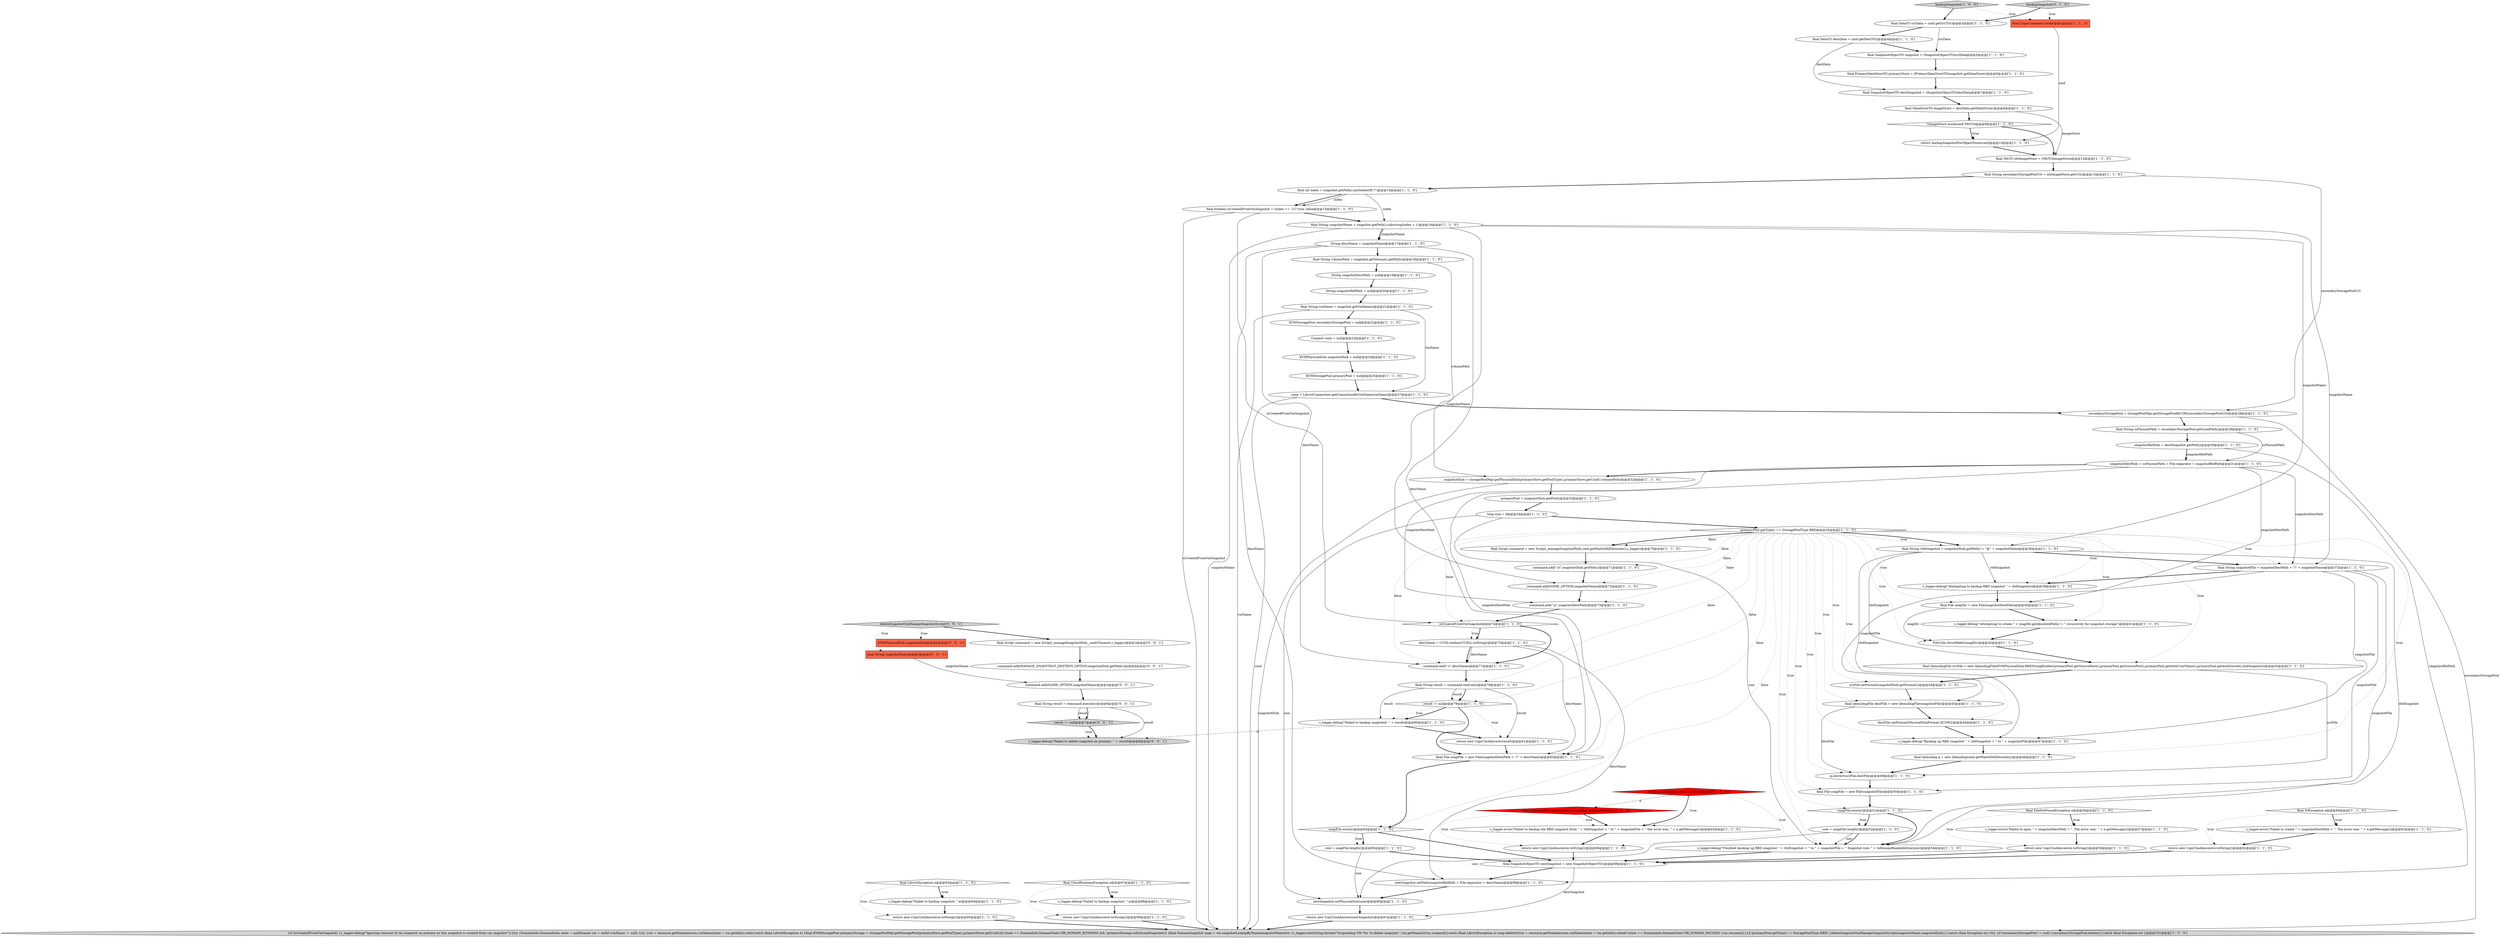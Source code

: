 digraph {
58 [style = filled, label = "final File snapFile = new File(snapshotDestPath + \"/\" + descName)@@@83@@@['1', '1', '0']", fillcolor = white, shape = ellipse image = "AAA0AAABBB1BBB"];
82 [style = filled, label = "backupSnapshot['1', '0', '0']", fillcolor = lightgray, shape = diamond image = "AAA0AAABBB1BBB"];
27 [style = filled, label = "String snapshotDestPath = null@@@19@@@['1', '1', '0']", fillcolor = white, shape = ellipse image = "AAA0AAABBB1BBB"];
92 [style = filled, label = "final String result = command.execute()@@@6@@@['0', '0', '1']", fillcolor = white, shape = ellipse image = "AAA0AAABBB3BBB"];
90 [style = filled, label = "command.add(NAME_OPTION,snapshotName)@@@5@@@['0', '0', '1']", fillcolor = white, shape = ellipse image = "AAA0AAABBB3BBB"];
26 [style = filled, label = "final PrimaryDataStoreTO primaryStore = (PrimaryDataStoreTO)snapshot.getDataStore()@@@6@@@['1', '1', '0']", fillcolor = white, shape = ellipse image = "AAA0AAABBB1BBB"];
51 [style = filled, label = "final NfsTO nfsImageStore = (NfsTO)imageStore@@@12@@@['1', '1', '0']", fillcolor = white, shape = ellipse image = "AAA0AAABBB1BBB"];
71 [style = filled, label = "final String result = command.execute()@@@78@@@['1', '1', '0']", fillcolor = white, shape = ellipse image = "AAA0AAABBB1BBB"];
35 [style = filled, label = "return new CopyCmdAnswer(e.toString())@@@58@@@['1', '1', '0']", fillcolor = white, shape = ellipse image = "AAA0AAABBB1BBB"];
37 [style = filled, label = "return new CopyCmdAnswer(e.toString())@@@95@@@['1', '1', '0']", fillcolor = white, shape = ellipse image = "AAA0AAABBB1BBB"];
44 [style = filled, label = "s_logger.debug(\"Failed to backup snapshot: \",e)@@@98@@@['1', '1', '0']", fillcolor = white, shape = ellipse image = "AAA0AAABBB1BBB"];
65 [style = filled, label = "final SnapshotObjectTO destSnapshot = (SnapshotObjectTO)destData@@@7@@@['1', '1', '0']", fillcolor = white, shape = ellipse image = "AAA0AAABBB1BBB"];
2 [style = filled, label = "s_logger.error(\"Failed to backup the RBD snapshot from \" + rbdSnapshot + \" to \" + snapshotFile + \" the error was: \" + e.getMessage())@@@65@@@['1', '1', '0']", fillcolor = white, shape = ellipse image = "AAA0AAABBB1BBB"];
17 [style = filled, label = "{if (isCreatedFromVmSnapshot) {s_logger.debug(\"Ignoring removal of vm snapshot on primary as this snapshot is created from vm snapshot\")}{try {DomainInfo.DomainState state = nullDomain vm = nullif (vmName != null) {try {vm = resource.getDomain(conn,vmName)state = vm.getInfo().state}catch (final LibvirtException e) }final KVMStoragePool primaryStorage = storagePoolMgr.getStoragePool(primaryStore.getPoolType(),primaryStore.getUuid())if (state == DomainInfo.DomainState.VIR_DOMAIN_RUNNING && !primaryStorage.isExternalSnapshot()) {final DomainSnapshot snap = vm.snapshotLookupByName(snapshotName)try {s_logger.info(String.format(\"Suspending VM '%s' to delete snapshot,\",vm.getName()))vm.suspend()}catch (final LibvirtException e) snap.delete(0)vm = resource.getDomain(conn,vmName)state = vm.getInfo().stateif (state == DomainInfo.DomainState.VIR_DOMAIN_PAUSED) {vm.resume()}}{if (primaryPool.getType() != StoragePoolType.RBD) {deleteSnapshotViaManageSnapshotScript(snapshotName,snapshotDisk)}}}catch (final Exception ex) }try {if (secondaryStoragePool != null) {secondaryStoragePool.delete()}}catch (final Exception ex) }@@@101@@@['1', '1', '0']", fillcolor = lightgray, shape = ellipse image = "AAA0AAABBB1BBB"];
45 [style = filled, label = "command.add(\"-t\",descName)@@@77@@@['1', '1', '0']", fillcolor = white, shape = ellipse image = "AAA0AAABBB1BBB"];
75 [style = filled, label = "isCreatedFromVmSnapshot@@@74@@@['1', '1', '0']", fillcolor = white, shape = diamond image = "AAA0AAABBB1BBB"];
22 [style = filled, label = "final String rbdSnapshot = snapshotDisk.getPath() + \"@\" + snapshotName@@@36@@@['1', '1', '0']", fillcolor = white, shape = ellipse image = "AAA0AAABBB1BBB"];
62 [style = filled, label = "snapshotRelPath = destSnapshot.getPath()@@@30@@@['1', '1', '0']", fillcolor = white, shape = ellipse image = "AAA0AAABBB1BBB"];
8 [style = filled, label = "final FileNotFoundException e@@@56@@@['1', '1', '0']", fillcolor = white, shape = diamond image = "AAA0AAABBB1BBB"];
86 [style = filled, label = "KVMPhysicalDisk snapshotDisk@@@2@@@['0', '0', '1']", fillcolor = tomato, shape = box image = "AAA0AAABBB3BBB"];
70 [style = filled, label = "KVMStoragePool primaryPool = null@@@25@@@['1', '1', '0']", fillcolor = white, shape = ellipse image = "AAA0AAABBB1BBB"];
20 [style = filled, label = "final QemuImgFile destFile = new QemuImgFile(snapshotFile)@@@45@@@['1', '1', '0']", fillcolor = white, shape = ellipse image = "AAA0AAABBB1BBB"];
34 [style = filled, label = "KVMStoragePool secondaryStoragePool = null@@@22@@@['1', '1', '0']", fillcolor = white, shape = ellipse image = "AAA0AAABBB1BBB"];
61 [style = filled, label = "s_logger.debug(\"Attempting to create \" + snapDir.getAbsolutePath() + \" recursively for snapshot storage\")@@@41@@@['1', '1', '0']", fillcolor = white, shape = ellipse image = "AAA0AAABBB1BBB"];
11 [style = filled, label = "command.add(\"-b\",snapshotDisk.getPath())@@@71@@@['1', '1', '0']", fillcolor = white, shape = ellipse image = "AAA0AAABBB1BBB"];
41 [style = filled, label = "srcFile.setFormat(snapshotDisk.getFormat())@@@44@@@['1', '1', '0']", fillcolor = white, shape = ellipse image = "AAA0AAABBB1BBB"];
69 [style = filled, label = "command.add(\"-p\",snapshotDestPath)@@@73@@@['1', '1', '0']", fillcolor = white, shape = ellipse image = "AAA0AAABBB1BBB"];
84 [style = filled, label = "final QemuImgException|LibvirtException e@@@64@@@['0', '1', '0']", fillcolor = red, shape = diamond image = "AAA1AAABBB2BBB"];
63 [style = filled, label = "snapFile.exists()@@@84@@@['1', '1', '0']", fillcolor = white, shape = diamond image = "AAA0AAABBB1BBB"];
12 [style = filled, label = "return new CopyCmdAnswer(e.toString())@@@99@@@['1', '1', '0']", fillcolor = white, shape = ellipse image = "AAA0AAABBB1BBB"];
85 [style = filled, label = "backupSnapshot['0', '1', '0']", fillcolor = lightgray, shape = diamond image = "AAA0AAABBB2BBB"];
39 [style = filled, label = "final String secondaryStoragePoolUrl = nfsImageStore.getUrl()@@@13@@@['1', '1', '0']", fillcolor = white, shape = ellipse image = "AAA0AAABBB1BBB"];
13 [style = filled, label = "size = snapFile.length()@@@85@@@['1', '1', '0']", fillcolor = white, shape = ellipse image = "AAA0AAABBB1BBB"];
32 [style = filled, label = "newSnapshot.setPhysicalSize(size)@@@90@@@['1', '1', '0']", fillcolor = white, shape = ellipse image = "AAA0AAABBB1BBB"];
38 [style = filled, label = "final DataStoreTO imageStore = destData.getDataStore()@@@8@@@['1', '1', '0']", fillcolor = white, shape = ellipse image = "AAA0AAABBB1BBB"];
31 [style = filled, label = "command.add(NAME_OPTION,snapshotName)@@@72@@@['1', '1', '0']", fillcolor = white, shape = ellipse image = "AAA0AAABBB1BBB"];
89 [style = filled, label = "s_logger.debug(\"Failed to delete snapshot on primary: \" + result)@@@8@@@['0', '0', '1']", fillcolor = lightgray, shape = ellipse image = "AAA0AAABBB3BBB"];
28 [style = filled, label = "final int index = snapshot.getPath().lastIndexOf(\"/\")@@@14@@@['1', '1', '0']", fillcolor = white, shape = ellipse image = "AAA0AAABBB1BBB"];
74 [style = filled, label = "final CloudRuntimeException e@@@97@@@['1', '1', '0']", fillcolor = white, shape = diamond image = "AAA0AAABBB1BBB"];
19 [style = filled, label = "FileUtils.forceMkdir(snapDir)@@@42@@@['1', '1', '0']", fillcolor = white, shape = ellipse image = "AAA0AAABBB1BBB"];
3 [style = filled, label = "descName = UUID.randomUUID().toString()@@@75@@@['1', '1', '0']", fillcolor = white, shape = ellipse image = "AAA0AAABBB1BBB"];
47 [style = filled, label = "final QemuImg q = new QemuImg(cmd.getWaitInMillSeconds())@@@48@@@['1', '1', '0']", fillcolor = white, shape = ellipse image = "AAA0AAABBB1BBB"];
76 [style = filled, label = "final File snapDir = new File(snapshotDestPath)@@@40@@@['1', '1', '0']", fillcolor = white, shape = ellipse image = "AAA0AAABBB1BBB"];
83 [style = filled, label = "final QemuImgFile srcFile = new QemuImgFile(KVMPhysicalDisk.RBDStringBuilder(primaryPool.getSourceHost(),primaryPool.getSourcePort(),primaryPool.getAuthUserName(),primaryPool.getAuthSecret(),rbdSnapshot))@@@43@@@['1', '1', '0']", fillcolor = white, shape = ellipse image = "AAA0AAABBB1BBB"];
80 [style = filled, label = "s_logger.error(\"Failed to open \" + snapshotDestPath + \". The error was: \" + e.getMessage())@@@57@@@['1', '1', '0']", fillcolor = white, shape = ellipse image = "AAA0AAABBB1BBB"];
10 [style = filled, label = "return new CopyCmdAnswer(e.toString())@@@62@@@['1', '1', '0']", fillcolor = white, shape = ellipse image = "AAA0AAABBB1BBB"];
77 [style = filled, label = "String snapshotRelPath = null@@@20@@@['1', '1', '0']", fillcolor = white, shape = ellipse image = "AAA0AAABBB1BBB"];
29 [style = filled, label = "s_logger.debug(\"Backing up RBD snapshot \" + rbdSnapshot + \" to \" + snapshotFile)@@@47@@@['1', '1', '0']", fillcolor = white, shape = ellipse image = "AAA0AAABBB1BBB"];
72 [style = filled, label = "final QemuImgException e@@@64@@@['1', '0', '0']", fillcolor = red, shape = diamond image = "AAA1AAABBB1BBB"];
23 [style = filled, label = "final String snapshotName = snapshot.getPath().substring(index + 1)@@@16@@@['1', '1', '0']", fillcolor = white, shape = ellipse image = "AAA0AAABBB1BBB"];
21 [style = filled, label = "secondaryStoragePool = storagePoolMgr.getStoragePoolByURI(secondaryStoragePoolUrl)@@@28@@@['1', '1', '0']", fillcolor = white, shape = ellipse image = "AAA0AAABBB1BBB"];
18 [style = filled, label = "final DataTO srcData = cmd.getSrcTO()@@@3@@@['1', '1', '0']", fillcolor = white, shape = ellipse image = "AAA0AAABBB1BBB"];
53 [style = filled, label = "q.convert(srcFile,destFile)@@@49@@@['1', '1', '0']", fillcolor = white, shape = ellipse image = "AAA0AAABBB1BBB"];
56 [style = filled, label = "final String ssPmountPath = secondaryStoragePool.getLocalPath()@@@29@@@['1', '1', '0']", fillcolor = white, shape = ellipse image = "AAA0AAABBB1BBB"];
46 [style = filled, label = "destFile.setFormat(PhysicalDiskFormat.QCOW2)@@@46@@@['1', '1', '0']", fillcolor = white, shape = ellipse image = "AAA0AAABBB1BBB"];
33 [style = filled, label = "primaryPool.getType() == StoragePoolType.RBD@@@35@@@['1', '1', '0']", fillcolor = white, shape = diamond image = "AAA0AAABBB1BBB"];
6 [style = filled, label = "final File snapFile = new File(snapshotFile)@@@50@@@['1', '1', '0']", fillcolor = white, shape = ellipse image = "AAA0AAABBB1BBB"];
16 [style = filled, label = "final CopyCommand cmd@@@2@@@['1', '1', '0']", fillcolor = tomato, shape = box image = "AAA0AAABBB1BBB"];
88 [style = filled, label = "command.add(MANAGE_SNAPSTHOT_DESTROY_OPTION,snapshotDisk.getPath())@@@4@@@['0', '0', '1']", fillcolor = white, shape = ellipse image = "AAA0AAABBB3BBB"];
43 [style = filled, label = "s_logger.error(\"Failed to create \" + snapshotDestPath + \". The error was: \" + e.getMessage())@@@61@@@['1', '1', '0']", fillcolor = white, shape = ellipse image = "AAA0AAABBB1BBB"];
30 [style = filled, label = "final boolean isCreatedFromVmSnapshot = (index == -1)? true: false@@@15@@@['1', '1', '0']", fillcolor = white, shape = ellipse image = "AAA0AAABBB1BBB"];
66 [style = filled, label = "final String snapshotFile = snapshotDestPath + \"/\" + snapshotName@@@37@@@['1', '1', '0']", fillcolor = white, shape = ellipse image = "AAA0AAABBB1BBB"];
50 [style = filled, label = "final DataTO destData = cmd.getDestTO()@@@4@@@['1', '1', '0']", fillcolor = white, shape = ellipse image = "AAA0AAABBB1BBB"];
59 [style = filled, label = "final IOException e@@@60@@@['1', '1', '0']", fillcolor = white, shape = diamond image = "AAA0AAABBB1BBB"];
94 [style = filled, label = "result != null@@@7@@@['0', '0', '1']", fillcolor = lightgray, shape = diamond image = "AAA0AAABBB3BBB"];
24 [style = filled, label = "String descName = snapshotName@@@17@@@['1', '1', '0']", fillcolor = white, shape = ellipse image = "AAA0AAABBB1BBB"];
81 [style = filled, label = "s_logger.debug(\"Attempting to backup RBD snapshot \" + rbdSnapshot)@@@39@@@['1', '1', '0']", fillcolor = white, shape = ellipse image = "AAA0AAABBB1BBB"];
14 [style = filled, label = "conn = LibvirtConnection.getConnectionByVmName(vmName)@@@27@@@['1', '1', '0']", fillcolor = white, shape = ellipse image = "AAA0AAABBB1BBB"];
9 [style = filled, label = "snapshotDestPath = ssPmountPath + File.separator + snapshotRelPath@@@31@@@['1', '1', '0']", fillcolor = white, shape = ellipse image = "AAA0AAABBB1BBB"];
67 [style = filled, label = "!(imageStore instanceof NfsTO)@@@9@@@['1', '1', '0']", fillcolor = white, shape = diamond image = "AAA0AAABBB1BBB"];
49 [style = filled, label = "primaryPool = snapshotDisk.getPool()@@@33@@@['1', '1', '0']", fillcolor = white, shape = ellipse image = "AAA0AAABBB1BBB"];
93 [style = filled, label = "final Script command = new Script(_manageSnapshotPath,_cmdsTimeout,s_logger)@@@3@@@['0', '0', '1']", fillcolor = white, shape = ellipse image = "AAA0AAABBB3BBB"];
1 [style = filled, label = "return new CopyCmdAnswer(result)@@@81@@@['1', '1', '0']", fillcolor = white, shape = ellipse image = "AAA0AAABBB1BBB"];
79 [style = filled, label = "s_logger.debug(\"Finished backing up RBD snapshot \" + rbdSnapshot + \" to \" + snapshotFile + \" Snapshot size: \" + toHumanReadableSize(size))@@@54@@@['1', '1', '0']", fillcolor = white, shape = ellipse image = "AAA0AAABBB1BBB"];
68 [style = filled, label = "newSnapshot.setPath(snapshotRelPath + File.separator + descName)@@@89@@@['1', '1', '0']", fillcolor = white, shape = ellipse image = "AAA0AAABBB1BBB"];
78 [style = filled, label = "size = snapFile.length()@@@52@@@['1', '1', '0']", fillcolor = white, shape = ellipse image = "AAA0AAABBB1BBB"];
57 [style = filled, label = "return new CopyCmdAnswer(e.toString())@@@66@@@['1', '1', '0']", fillcolor = white, shape = ellipse image = "AAA0AAABBB1BBB"];
15 [style = filled, label = "return new CopyCmdAnswer(newSnapshot)@@@91@@@['1', '1', '0']", fillcolor = white, shape = ellipse image = "AAA0AAABBB1BBB"];
64 [style = filled, label = "snapshotDisk = storagePoolMgr.getPhysicalDisk(primaryStore.getPoolType(),primaryStore.getUuid(),volumePath)@@@32@@@['1', '1', '0']", fillcolor = white, shape = ellipse image = "AAA0AAABBB1BBB"];
0 [style = filled, label = "final String volumePath = snapshot.getVolume().getPath()@@@18@@@['1', '1', '0']", fillcolor = white, shape = ellipse image = "AAA0AAABBB1BBB"];
25 [style = filled, label = "final LibvirtException e@@@93@@@['1', '1', '0']", fillcolor = white, shape = diamond image = "AAA0AAABBB1BBB"];
42 [style = filled, label = "final SnapshotObjectTO snapshot = (SnapshotObjectTO)srcData@@@5@@@['1', '1', '0']", fillcolor = white, shape = ellipse image = "AAA0AAABBB1BBB"];
60 [style = filled, label = "result != null@@@79@@@['1', '1', '0']", fillcolor = white, shape = diamond image = "AAA0AAABBB1BBB"];
48 [style = filled, label = "final SnapshotObjectTO newSnapshot = new SnapshotObjectTO()@@@88@@@['1', '1', '0']", fillcolor = white, shape = ellipse image = "AAA0AAABBB1BBB"];
40 [style = filled, label = "final String vmName = snapshot.getVmName()@@@21@@@['1', '1', '0']", fillcolor = white, shape = ellipse image = "AAA0AAABBB1BBB"];
87 [style = filled, label = "final String snapshotName@@@2@@@['0', '0', '1']", fillcolor = tomato, shape = box image = "AAA0AAABBB3BBB"];
54 [style = filled, label = "snapFile.exists()@@@51@@@['1', '1', '0']", fillcolor = white, shape = diamond image = "AAA0AAABBB1BBB"];
73 [style = filled, label = "s_logger.debug(\"Failed to backup snaptshot: \" + result)@@@80@@@['1', '1', '0']", fillcolor = white, shape = ellipse image = "AAA0AAABBB1BBB"];
36 [style = filled, label = "final Script command = new Script(_manageSnapshotPath,cmd.getWaitInMillSeconds(),s_logger)@@@70@@@['1', '1', '0']", fillcolor = white, shape = ellipse image = "AAA0AAABBB1BBB"];
91 [style = filled, label = "deleteSnapshotViaManageSnapshotScript['0', '0', '1']", fillcolor = lightgray, shape = diamond image = "AAA0AAABBB3BBB"];
52 [style = filled, label = "Connect conn = null@@@23@@@['1', '1', '0']", fillcolor = white, shape = ellipse image = "AAA0AAABBB1BBB"];
7 [style = filled, label = "s_logger.debug(\"Failed to backup snapshot: \",e)@@@94@@@['1', '1', '0']", fillcolor = white, shape = ellipse image = "AAA0AAABBB1BBB"];
4 [style = filled, label = "return backupSnapshotForObjectStore(cmd)@@@10@@@['1', '1', '0']", fillcolor = white, shape = ellipse image = "AAA0AAABBB1BBB"];
55 [style = filled, label = "KVMPhysicalDisk snapshotDisk = null@@@24@@@['1', '1', '0']", fillcolor = white, shape = ellipse image = "AAA0AAABBB1BBB"];
5 [style = filled, label = "long size = 0@@@34@@@['1', '1', '0']", fillcolor = white, shape = ellipse image = "AAA0AAABBB1BBB"];
33->66 [style = dotted, label="true"];
33->75 [style = dotted, label="false"];
35->48 [style = bold, label=""];
62->68 [style = solid, label="snapshotRelPath"];
63->48 [style = bold, label=""];
73->89 [style = dashed, label="0"];
9->76 [style = solid, label="snapshotDestPath"];
5->32 [style = solid, label="size"];
22->79 [style = solid, label="rbdSnapshot"];
61->19 [style = bold, label=""];
22->81 [style = solid, label="rbdSnapshot"];
76->61 [style = bold, label=""];
72->84 [style = dashed, label="0"];
52->55 [style = bold, label=""];
91->86 [style = dotted, label="true"];
33->63 [style = dotted, label="false"];
71->73 [style = solid, label="result"];
41->20 [style = bold, label=""];
71->60 [style = bold, label=""];
36->11 [style = bold, label=""];
3->68 [style = solid, label="descName"];
26->65 [style = bold, label=""];
64->17 [style = solid, label="snapshotDisk"];
15->17 [style = bold, label=""];
85->16 [style = dotted, label="true"];
21->56 [style = bold, label=""];
76->19 [style = solid, label="snapDir"];
83->53 [style = solid, label="srcFile"];
62->9 [style = bold, label=""];
67->4 [style = bold, label=""];
23->17 [style = solid, label="snapshotName"];
51->39 [style = bold, label=""];
82->18 [style = bold, label=""];
72->57 [style = dotted, label="true"];
63->13 [style = bold, label=""];
75->3 [style = dotted, label="true"];
54->78 [style = bold, label=""];
82->16 [style = dotted, label="true"];
27->77 [style = bold, label=""];
74->44 [style = dotted, label="true"];
9->69 [style = solid, label="snapshotDestPath"];
78->79 [style = solid, label="size"];
20->53 [style = solid, label="destFile"];
92->89 [style = solid, label="result"];
79->48 [style = bold, label=""];
29->47 [style = bold, label=""];
5->79 [style = solid, label="size"];
18->42 [style = solid, label="srcData"];
31->69 [style = bold, label=""];
47->53 [style = bold, label=""];
84->2 [style = bold, label=""];
9->64 [style = bold, label=""];
72->2 [style = bold, label=""];
94->89 [style = bold, label=""];
88->90 [style = bold, label=""];
28->30 [style = bold, label=""];
77->40 [style = bold, label=""];
5->33 [style = bold, label=""];
68->32 [style = bold, label=""];
63->13 [style = dotted, label="true"];
24->0 [style = bold, label=""];
72->2 [style = dotted, label="true"];
6->54 [style = bold, label=""];
59->10 [style = dotted, label="true"];
34->52 [style = bold, label=""];
7->37 [style = bold, label=""];
40->14 [style = solid, label="vmName"];
56->62 [style = bold, label=""];
33->11 [style = dotted, label="false"];
10->48 [style = bold, label=""];
40->34 [style = bold, label=""];
75->45 [style = bold, label=""];
33->61 [style = dotted, label="true"];
23->31 [style = solid, label="snapshotName"];
25->7 [style = bold, label=""];
44->12 [style = bold, label=""];
71->1 [style = solid, label="result"];
28->23 [style = solid, label="index"];
16->4 [style = solid, label="cmd"];
18->50 [style = bold, label=""];
45->71 [style = bold, label=""];
58->63 [style = bold, label=""];
14->17 [style = solid, label="conn"];
1->58 [style = bold, label=""];
40->17 [style = solid, label="vmName"];
65->38 [style = bold, label=""];
60->1 [style = dotted, label="true"];
33->76 [style = dotted, label="true"];
33->36 [style = bold, label=""];
33->83 [style = dotted, label="true"];
74->12 [style = dotted, label="true"];
33->71 [style = dotted, label="false"];
43->10 [style = bold, label=""];
13->32 [style = solid, label="size"];
67->51 [style = bold, label=""];
28->30 [style = solid, label="index"];
49->5 [style = bold, label=""];
84->2 [style = dotted, label="true"];
59->43 [style = bold, label=""];
14->21 [style = bold, label=""];
90->92 [style = bold, label=""];
50->65 [style = solid, label="destData"];
33->81 [style = dotted, label="true"];
33->6 [style = dotted, label="true"];
66->20 [style = solid, label="snapshotFile"];
38->51 [style = solid, label="imageStore"];
70->14 [style = bold, label=""];
8->35 [style = dotted, label="true"];
74->44 [style = bold, label=""];
87->90 [style = solid, label="snapshotName"];
3->45 [style = bold, label=""];
78->79 [style = bold, label=""];
12->17 [style = bold, label=""];
67->4 [style = dotted, label="true"];
24->45 [style = solid, label="descName"];
69->75 [style = bold, label=""];
13->48 [style = bold, label=""];
23->66 [style = solid, label="snapshotName"];
33->47 [style = dotted, label="true"];
54->78 [style = dotted, label="true"];
46->29 [style = bold, label=""];
25->7 [style = dotted, label="true"];
9->66 [style = solid, label="snapshotDestPath"];
91->87 [style = dotted, label="true"];
60->58 [style = bold, label=""];
55->70 [style = bold, label=""];
11->31 [style = bold, label=""];
33->53 [style = dotted, label="true"];
2->57 [style = bold, label=""];
33->45 [style = dotted, label="false"];
0->64 [style = solid, label="volumePath"];
75->3 [style = bold, label=""];
33->54 [style = dotted, label="true"];
22->66 [style = bold, label=""];
50->42 [style = bold, label=""];
30->75 [style = solid, label="isCreatedFromVmSnapshot"];
33->58 [style = dotted, label="false"];
48->68 [style = bold, label=""];
33->36 [style = dotted, label="false"];
33->29 [style = dotted, label="true"];
66->81 [style = bold, label=""];
33->31 [style = dotted, label="false"];
33->41 [style = dotted, label="true"];
66->6 [style = solid, label="snapshotFile"];
24->58 [style = solid, label="descName"];
3->58 [style = solid, label="descName"];
85->18 [style = bold, label=""];
33->46 [style = dotted, label="true"];
4->51 [style = bold, label=""];
80->35 [style = bold, label=""];
38->67 [style = bold, label=""];
83->41 [style = bold, label=""];
24->68 [style = solid, label="descName"];
33->22 [style = bold, label=""];
8->80 [style = bold, label=""];
8->80 [style = dotted, label="true"];
71->60 [style = solid, label="result"];
48->15 [style = solid, label="newSnapshot"];
25->37 [style = dotted, label="true"];
23->22 [style = solid, label="snapshotName"];
42->26 [style = bold, label=""];
3->45 [style = solid, label="descName"];
62->9 [style = solid, label="snapshotRelPath"];
91->93 [style = bold, label=""];
54->79 [style = bold, label=""];
56->9 [style = solid, label="ssPmountPath"];
66->29 [style = solid, label="snapshotFile"];
0->27 [style = bold, label=""];
9->58 [style = solid, label="snapshotDestPath"];
30->23 [style = bold, label=""];
20->46 [style = bold, label=""];
37->17 [style = bold, label=""];
94->89 [style = dotted, label="true"];
92->94 [style = solid, label="result"];
21->17 [style = solid, label="secondaryStoragePool"];
23->24 [style = solid, label="snapshotName"];
78->32 [style = solid, label="size"];
33->60 [style = dotted, label="false"];
39->28 [style = bold, label=""];
66->79 [style = solid, label="snapshotFile"];
22->29 [style = solid, label="rbdSnapshot"];
33->20 [style = dotted, label="true"];
57->48 [style = bold, label=""];
33->79 [style = dotted, label="true"];
39->21 [style = solid, label="secondaryStoragePoolUrl"];
23->24 [style = bold, label=""];
59->43 [style = dotted, label="true"];
60->73 [style = bold, label=""];
81->76 [style = bold, label=""];
22->83 [style = solid, label="rbdSnapshot"];
53->6 [style = bold, label=""];
32->15 [style = bold, label=""];
19->83 [style = bold, label=""];
33->19 [style = dotted, label="true"];
60->73 [style = dotted, label="true"];
92->94 [style = bold, label=""];
93->88 [style = bold, label=""];
64->49 [style = bold, label=""];
33->69 [style = dotted, label="false"];
84->57 [style = dotted, label="true"];
73->1 [style = bold, label=""];
33->22 [style = dotted, label="true"];
30->17 [style = solid, label="isCreatedFromVmSnapshot"];
}
